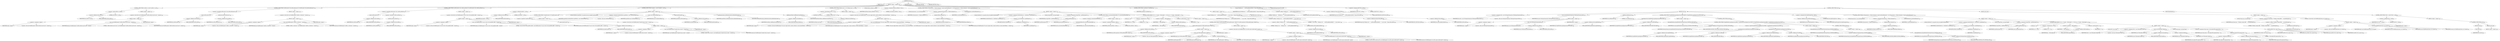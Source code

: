 digraph "execute" {  
"175" [label = <(METHOD,execute)<SUB>136</SUB>> ]
"14" [label = <(PARAM,this)<SUB>136</SUB>> ]
"176" [label = <(BLOCK,&lt;empty&gt;,&lt;empty&gt;)<SUB>136</SUB>> ]
"177" [label = <(CONTROL_STRUCTURE,if (tarFile == null),if (tarFile == null))<SUB>137</SUB>> ]
"178" [label = <(&lt;operator&gt;.equals,tarFile == null)<SUB>137</SUB>> ]
"179" [label = <(&lt;operator&gt;.fieldAccess,this.tarFile)<SUB>137</SUB>> ]
"180" [label = <(IDENTIFIER,this,tarFile == null)<SUB>137</SUB>> ]
"181" [label = <(FIELD_IDENTIFIER,tarFile,tarFile)<SUB>137</SUB>> ]
"182" [label = <(LITERAL,null,tarFile == null)<SUB>137</SUB>> ]
"183" [label = <(BLOCK,&lt;empty&gt;,&lt;empty&gt;)<SUB>137</SUB>> ]
"184" [label = <(&lt;operator&gt;.throw,throw new BuildException(&quot;tarfile attribute must be set!&quot;, location);)<SUB>138</SUB>> ]
"185" [label = <(BLOCK,&lt;empty&gt;,&lt;empty&gt;)<SUB>138</SUB>> ]
"186" [label = <(&lt;operator&gt;.assignment,&lt;empty&gt;)> ]
"187" [label = <(IDENTIFIER,$obj4,&lt;empty&gt;)> ]
"188" [label = <(&lt;operator&gt;.alloc,new BuildException(&quot;tarfile attribute must be set!&quot;, location))<SUB>138</SUB>> ]
"189" [label = <(&lt;init&gt;,new BuildException(&quot;tarfile attribute must be set!&quot;, location))<SUB>138</SUB>> ]
"190" [label = <(IDENTIFIER,$obj4,new BuildException(&quot;tarfile attribute must be set!&quot;, location))> ]
"191" [label = <(LITERAL,&quot;tarfile attribute must be set!&quot;,new BuildException(&quot;tarfile attribute must be set!&quot;, location))<SUB>138</SUB>> ]
"192" [label = <(IDENTIFIER,location,new BuildException(&quot;tarfile attribute must be set!&quot;, location))<SUB>139</SUB>> ]
"193" [label = <(IDENTIFIER,$obj4,&lt;empty&gt;)> ]
"194" [label = <(CONTROL_STRUCTURE,if (tarFile.exists() &amp;&amp; tarFile.isDirectory()),if (tarFile.exists() &amp;&amp; tarFile.isDirectory()))<SUB>142</SUB>> ]
"195" [label = <(&lt;operator&gt;.logicalAnd,tarFile.exists() &amp;&amp; tarFile.isDirectory())<SUB>142</SUB>> ]
"196" [label = <(exists,tarFile.exists())<SUB>142</SUB>> ]
"197" [label = <(&lt;operator&gt;.fieldAccess,this.tarFile)<SUB>142</SUB>> ]
"198" [label = <(IDENTIFIER,this,tarFile.exists())<SUB>142</SUB>> ]
"199" [label = <(FIELD_IDENTIFIER,tarFile,tarFile)<SUB>142</SUB>> ]
"200" [label = <(isDirectory,tarFile.isDirectory())<SUB>142</SUB>> ]
"201" [label = <(&lt;operator&gt;.fieldAccess,this.tarFile)<SUB>142</SUB>> ]
"202" [label = <(IDENTIFIER,this,tarFile.isDirectory())<SUB>142</SUB>> ]
"203" [label = <(FIELD_IDENTIFIER,tarFile,tarFile)<SUB>142</SUB>> ]
"204" [label = <(BLOCK,&lt;empty&gt;,&lt;empty&gt;)<SUB>142</SUB>> ]
"205" [label = <(&lt;operator&gt;.throw,throw new BuildException(&quot;tarfile is a directory!&quot;, location);)<SUB>143</SUB>> ]
"206" [label = <(BLOCK,&lt;empty&gt;,&lt;empty&gt;)<SUB>143</SUB>> ]
"207" [label = <(&lt;operator&gt;.assignment,&lt;empty&gt;)> ]
"208" [label = <(IDENTIFIER,$obj5,&lt;empty&gt;)> ]
"209" [label = <(&lt;operator&gt;.alloc,new BuildException(&quot;tarfile is a directory!&quot;, location))<SUB>143</SUB>> ]
"210" [label = <(&lt;init&gt;,new BuildException(&quot;tarfile is a directory!&quot;, location))<SUB>143</SUB>> ]
"211" [label = <(IDENTIFIER,$obj5,new BuildException(&quot;tarfile is a directory!&quot;, location))> ]
"212" [label = <(LITERAL,&quot;tarfile is a directory!&quot;,new BuildException(&quot;tarfile is a directory!&quot;, location))<SUB>143</SUB>> ]
"213" [label = <(IDENTIFIER,location,new BuildException(&quot;tarfile is a directory!&quot;, location))<SUB>144</SUB>> ]
"214" [label = <(IDENTIFIER,$obj5,&lt;empty&gt;)> ]
"215" [label = <(CONTROL_STRUCTURE,if (tarFile.exists() &amp;&amp; !tarFile.canWrite()),if (tarFile.exists() &amp;&amp; !tarFile.canWrite()))<SUB>147</SUB>> ]
"216" [label = <(&lt;operator&gt;.logicalAnd,tarFile.exists() &amp;&amp; !tarFile.canWrite())<SUB>147</SUB>> ]
"217" [label = <(exists,tarFile.exists())<SUB>147</SUB>> ]
"218" [label = <(&lt;operator&gt;.fieldAccess,this.tarFile)<SUB>147</SUB>> ]
"219" [label = <(IDENTIFIER,this,tarFile.exists())<SUB>147</SUB>> ]
"220" [label = <(FIELD_IDENTIFIER,tarFile,tarFile)<SUB>147</SUB>> ]
"221" [label = <(&lt;operator&gt;.logicalNot,!tarFile.canWrite())<SUB>147</SUB>> ]
"222" [label = <(canWrite,tarFile.canWrite())<SUB>147</SUB>> ]
"223" [label = <(&lt;operator&gt;.fieldAccess,this.tarFile)<SUB>147</SUB>> ]
"224" [label = <(IDENTIFIER,this,tarFile.canWrite())<SUB>147</SUB>> ]
"225" [label = <(FIELD_IDENTIFIER,tarFile,tarFile)<SUB>147</SUB>> ]
"226" [label = <(BLOCK,&lt;empty&gt;,&lt;empty&gt;)<SUB>147</SUB>> ]
"227" [label = <(&lt;operator&gt;.throw,throw new BuildException(&quot;Can not write to the specified tarfile!&quot;, location);)<SUB>148</SUB>> ]
"228" [label = <(BLOCK,&lt;empty&gt;,&lt;empty&gt;)<SUB>148</SUB>> ]
"229" [label = <(&lt;operator&gt;.assignment,&lt;empty&gt;)> ]
"230" [label = <(IDENTIFIER,$obj6,&lt;empty&gt;)> ]
"231" [label = <(&lt;operator&gt;.alloc,new BuildException(&quot;Can not write to the specified tarfile!&quot;, location))<SUB>148</SUB>> ]
"232" [label = <(&lt;init&gt;,new BuildException(&quot;Can not write to the specified tarfile!&quot;, location))<SUB>148</SUB>> ]
"233" [label = <(IDENTIFIER,$obj6,new BuildException(&quot;Can not write to the specified tarfile!&quot;, location))> ]
"234" [label = <(LITERAL,&quot;Can not write to the specified tarfile!&quot;,new BuildException(&quot;Can not write to the specified tarfile!&quot;, location))<SUB>148</SUB>> ]
"235" [label = <(IDENTIFIER,location,new BuildException(&quot;Can not write to the specified tarfile!&quot;, location))<SUB>149</SUB>> ]
"236" [label = <(IDENTIFIER,$obj6,&lt;empty&gt;)> ]
"237" [label = <(CONTROL_STRUCTURE,if (baseDir != null),if (baseDir != null))<SUB>152</SUB>> ]
"238" [label = <(&lt;operator&gt;.notEquals,baseDir != null)<SUB>152</SUB>> ]
"239" [label = <(&lt;operator&gt;.fieldAccess,this.baseDir)<SUB>152</SUB>> ]
"240" [label = <(IDENTIFIER,this,baseDir != null)<SUB>152</SUB>> ]
"241" [label = <(FIELD_IDENTIFIER,baseDir,baseDir)<SUB>152</SUB>> ]
"242" [label = <(LITERAL,null,baseDir != null)<SUB>152</SUB>> ]
"243" [label = <(BLOCK,&lt;empty&gt;,&lt;empty&gt;)<SUB>152</SUB>> ]
"244" [label = <(CONTROL_STRUCTURE,if (!baseDir.exists()),if (!baseDir.exists()))<SUB>153</SUB>> ]
"245" [label = <(&lt;operator&gt;.logicalNot,!baseDir.exists())<SUB>153</SUB>> ]
"246" [label = <(exists,baseDir.exists())<SUB>153</SUB>> ]
"247" [label = <(&lt;operator&gt;.fieldAccess,this.baseDir)<SUB>153</SUB>> ]
"248" [label = <(IDENTIFIER,this,baseDir.exists())<SUB>153</SUB>> ]
"249" [label = <(FIELD_IDENTIFIER,baseDir,baseDir)<SUB>153</SUB>> ]
"250" [label = <(BLOCK,&lt;empty&gt;,&lt;empty&gt;)<SUB>153</SUB>> ]
"251" [label = <(&lt;operator&gt;.throw,throw new BuildException(&quot;basedir does not exist!&quot;, location);)<SUB>154</SUB>> ]
"252" [label = <(BLOCK,&lt;empty&gt;,&lt;empty&gt;)<SUB>154</SUB>> ]
"253" [label = <(&lt;operator&gt;.assignment,&lt;empty&gt;)> ]
"254" [label = <(IDENTIFIER,$obj7,&lt;empty&gt;)> ]
"255" [label = <(&lt;operator&gt;.alloc,new BuildException(&quot;basedir does not exist!&quot;, location))<SUB>154</SUB>> ]
"256" [label = <(&lt;init&gt;,new BuildException(&quot;basedir does not exist!&quot;, location))<SUB>154</SUB>> ]
"257" [label = <(IDENTIFIER,$obj7,new BuildException(&quot;basedir does not exist!&quot;, location))> ]
"258" [label = <(LITERAL,&quot;basedir does not exist!&quot;,new BuildException(&quot;basedir does not exist!&quot;, location))<SUB>154</SUB>> ]
"259" [label = <(IDENTIFIER,location,new BuildException(&quot;basedir does not exist!&quot;, location))<SUB>154</SUB>> ]
"260" [label = <(IDENTIFIER,$obj7,&lt;empty&gt;)> ]
"12" [label = <(LOCAL,TarFileSet mainFileSet: org.apache.tools.ant.taskdefs.Tar$TarFileSet)> ]
"261" [label = <(&lt;operator&gt;.assignment,Tar$TarFileSet mainFileSet = new TarFileSet(fileset))<SUB>158</SUB>> ]
"262" [label = <(IDENTIFIER,mainFileSet,Tar$TarFileSet mainFileSet = new TarFileSet(fileset))<SUB>158</SUB>> ]
"263" [label = <(&lt;operator&gt;.alloc,new TarFileSet(fileset))<SUB>158</SUB>> ]
"264" [label = <(&lt;init&gt;,new TarFileSet(fileset))<SUB>158</SUB>> ]
"11" [label = <(IDENTIFIER,mainFileSet,new TarFileSet(fileset))<SUB>158</SUB>> ]
"265" [label = <(IDENTIFIER,fileset,new TarFileSet(fileset))<SUB>158</SUB>> ]
"266" [label = <(setDir,setDir(baseDir))<SUB>159</SUB>> ]
"267" [label = <(IDENTIFIER,mainFileSet,setDir(baseDir))<SUB>159</SUB>> ]
"268" [label = <(&lt;operator&gt;.fieldAccess,this.baseDir)<SUB>159</SUB>> ]
"269" [label = <(IDENTIFIER,this,setDir(baseDir))<SUB>159</SUB>> ]
"270" [label = <(FIELD_IDENTIFIER,baseDir,baseDir)<SUB>159</SUB>> ]
"271" [label = <(setDefaultexcludes,setDefaultexcludes(useDefaultExcludes))<SUB>160</SUB>> ]
"272" [label = <(IDENTIFIER,mainFileSet,setDefaultexcludes(useDefaultExcludes))<SUB>160</SUB>> ]
"273" [label = <(IDENTIFIER,useDefaultExcludes,setDefaultexcludes(useDefaultExcludes))<SUB>160</SUB>> ]
"274" [label = <(addElement,filesets.addElement(mainFileSet))<SUB>161</SUB>> ]
"275" [label = <(&lt;operator&gt;.fieldAccess,this.filesets)<SUB>161</SUB>> ]
"276" [label = <(IDENTIFIER,this,filesets.addElement(mainFileSet))<SUB>161</SUB>> ]
"277" [label = <(FIELD_IDENTIFIER,filesets,filesets)<SUB>161</SUB>> ]
"278" [label = <(IDENTIFIER,mainFileSet,filesets.addElement(mainFileSet))<SUB>161</SUB>> ]
"279" [label = <(CONTROL_STRUCTURE,if (filesets.size() == 0),if (filesets.size() == 0))<SUB>164</SUB>> ]
"280" [label = <(&lt;operator&gt;.equals,filesets.size() == 0)<SUB>164</SUB>> ]
"281" [label = <(size,filesets.size())<SUB>164</SUB>> ]
"282" [label = <(&lt;operator&gt;.fieldAccess,this.filesets)<SUB>164</SUB>> ]
"283" [label = <(IDENTIFIER,this,filesets.size())<SUB>164</SUB>> ]
"284" [label = <(FIELD_IDENTIFIER,filesets,filesets)<SUB>164</SUB>> ]
"285" [label = <(LITERAL,0,filesets.size() == 0)<SUB>164</SUB>> ]
"286" [label = <(BLOCK,&lt;empty&gt;,&lt;empty&gt;)<SUB>164</SUB>> ]
"287" [label = <(&lt;operator&gt;.throw,throw new BuildException(&quot;You must supply either a basdir attribute or some nested filesets.&quot;, location);)<SUB>165</SUB>> ]
"288" [label = <(BLOCK,&lt;empty&gt;,&lt;empty&gt;)<SUB>165</SUB>> ]
"289" [label = <(&lt;operator&gt;.assignment,&lt;empty&gt;)> ]
"290" [label = <(IDENTIFIER,$obj9,&lt;empty&gt;)> ]
"291" [label = <(&lt;operator&gt;.alloc,new BuildException(&quot;You must supply either a basdir attribute or some nested filesets.&quot;, location))<SUB>165</SUB>> ]
"292" [label = <(&lt;init&gt;,new BuildException(&quot;You must supply either a basdir attribute or some nested filesets.&quot;, location))<SUB>165</SUB>> ]
"293" [label = <(IDENTIFIER,$obj9,new BuildException(&quot;You must supply either a basdir attribute or some nested filesets.&quot;, location))> ]
"294" [label = <(LITERAL,&quot;You must supply either a basdir attribute or some nested filesets.&quot;,new BuildException(&quot;You must supply either a basdir attribute or some nested filesets.&quot;, location))<SUB>165</SUB>> ]
"295" [label = <(IDENTIFIER,location,new BuildException(&quot;You must supply either a basdir attribute or some nested filesets.&quot;, location))<SUB>166</SUB>> ]
"296" [label = <(IDENTIFIER,$obj9,&lt;empty&gt;)> ]
"297" [label = <(LOCAL,boolean upToDate: boolean)> ]
"298" [label = <(&lt;operator&gt;.assignment,boolean upToDate = true)<SUB>171</SUB>> ]
"299" [label = <(IDENTIFIER,upToDate,boolean upToDate = true)<SUB>171</SUB>> ]
"300" [label = <(LITERAL,true,boolean upToDate = true)<SUB>171</SUB>> ]
"301" [label = <(CONTROL_STRUCTURE,for (Enumeration e = filesets.elements(); Some(e.hasMoreElements()); ),for (Enumeration e = filesets.elements(); Some(e.hasMoreElements()); ))<SUB>172</SUB>> ]
"302" [label = <(LOCAL,Enumeration e: java.util.Enumeration)> ]
"303" [label = <(&lt;operator&gt;.assignment,Enumeration e = filesets.elements())<SUB>172</SUB>> ]
"304" [label = <(IDENTIFIER,e,Enumeration e = filesets.elements())<SUB>172</SUB>> ]
"305" [label = <(elements,filesets.elements())<SUB>172</SUB>> ]
"306" [label = <(&lt;operator&gt;.fieldAccess,this.filesets)<SUB>172</SUB>> ]
"307" [label = <(IDENTIFIER,this,filesets.elements())<SUB>172</SUB>> ]
"308" [label = <(FIELD_IDENTIFIER,filesets,filesets)<SUB>172</SUB>> ]
"309" [label = <(hasMoreElements,e.hasMoreElements())<SUB>172</SUB>> ]
"310" [label = <(IDENTIFIER,e,e.hasMoreElements())<SUB>172</SUB>> ]
"311" [label = <(BLOCK,&lt;empty&gt;,&lt;empty&gt;)<SUB>172</SUB>> ]
"312" [label = <(LOCAL,TarFileSet fs: org.apache.tools.ant.taskdefs.Tar$TarFileSet)> ]
"313" [label = <(&lt;operator&gt;.assignment,Tar$TarFileSet fs = (TarFileSet) e.nextElement())<SUB>173</SUB>> ]
"314" [label = <(IDENTIFIER,fs,Tar$TarFileSet fs = (TarFileSet) e.nextElement())<SUB>173</SUB>> ]
"315" [label = <(&lt;operator&gt;.cast,(TarFileSet) e.nextElement())<SUB>173</SUB>> ]
"316" [label = <(TYPE_REF,TarFileSet,TarFileSet)<SUB>173</SUB>> ]
"317" [label = <(nextElement,e.nextElement())<SUB>173</SUB>> ]
"318" [label = <(IDENTIFIER,e,e.nextElement())<SUB>173</SUB>> ]
"319" [label = <(LOCAL,String[] files: java.lang.String[])> ]
"320" [label = <(&lt;operator&gt;.assignment,String[] files = getFiles(project))<SUB>174</SUB>> ]
"321" [label = <(IDENTIFIER,files,String[] files = getFiles(project))<SUB>174</SUB>> ]
"322" [label = <(getFiles,getFiles(project))<SUB>174</SUB>> ]
"323" [label = <(IDENTIFIER,fs,getFiles(project))<SUB>174</SUB>> ]
"324" [label = <(IDENTIFIER,project,getFiles(project))<SUB>174</SUB>> ]
"325" [label = <(CONTROL_STRUCTURE,if (!archiveIsUpToDate(files)),if (!archiveIsUpToDate(files)))<SUB>176</SUB>> ]
"326" [label = <(&lt;operator&gt;.logicalNot,!archiveIsUpToDate(files))<SUB>176</SUB>> ]
"327" [label = <(archiveIsUpToDate,this.archiveIsUpToDate(files))<SUB>176</SUB>> ]
"13" [label = <(IDENTIFIER,this,this.archiveIsUpToDate(files))<SUB>176</SUB>> ]
"328" [label = <(IDENTIFIER,files,this.archiveIsUpToDate(files))<SUB>176</SUB>> ]
"329" [label = <(BLOCK,&lt;empty&gt;,&lt;empty&gt;)<SUB>176</SUB>> ]
"330" [label = <(&lt;operator&gt;.assignment,upToDate = false)<SUB>177</SUB>> ]
"331" [label = <(IDENTIFIER,upToDate,upToDate = false)<SUB>177</SUB>> ]
"332" [label = <(LITERAL,false,upToDate = false)<SUB>177</SUB>> ]
"333" [label = <(CONTROL_STRUCTURE,for (int i = 0; Some(i &lt; files.length); ++i),for (int i = 0; Some(i &lt; files.length); ++i))<SUB>180</SUB>> ]
"334" [label = <(LOCAL,int i: int)> ]
"335" [label = <(&lt;operator&gt;.assignment,int i = 0)<SUB>180</SUB>> ]
"336" [label = <(IDENTIFIER,i,int i = 0)<SUB>180</SUB>> ]
"337" [label = <(LITERAL,0,int i = 0)<SUB>180</SUB>> ]
"338" [label = <(&lt;operator&gt;.lessThan,i &lt; files.length)<SUB>180</SUB>> ]
"339" [label = <(IDENTIFIER,i,i &lt; files.length)<SUB>180</SUB>> ]
"340" [label = <(&lt;operator&gt;.fieldAccess,files.length)<SUB>180</SUB>> ]
"341" [label = <(IDENTIFIER,files,i &lt; files.length)<SUB>180</SUB>> ]
"342" [label = <(FIELD_IDENTIFIER,length,length)<SUB>180</SUB>> ]
"343" [label = <(&lt;operator&gt;.preIncrement,++i)<SUB>180</SUB>> ]
"344" [label = <(IDENTIFIER,i,++i)<SUB>180</SUB>> ]
"345" [label = <(BLOCK,&lt;empty&gt;,&lt;empty&gt;)<SUB>180</SUB>> ]
"346" [label = <(CONTROL_STRUCTURE,if (tarFile.equals(new File(fs.getDir(project), files[i]))),if (tarFile.equals(new File(fs.getDir(project), files[i]))))<SUB>181</SUB>> ]
"347" [label = <(equals,tarFile.equals(new File(fs.getDir(project), files[i])))<SUB>181</SUB>> ]
"348" [label = <(&lt;operator&gt;.fieldAccess,this.tarFile)<SUB>181</SUB>> ]
"349" [label = <(IDENTIFIER,this,tarFile.equals(new File(fs.getDir(project), files[i])))<SUB>181</SUB>> ]
"350" [label = <(FIELD_IDENTIFIER,tarFile,tarFile)<SUB>181</SUB>> ]
"351" [label = <(BLOCK,&lt;empty&gt;,&lt;empty&gt;)<SUB>181</SUB>> ]
"352" [label = <(&lt;operator&gt;.assignment,&lt;empty&gt;)> ]
"353" [label = <(IDENTIFIER,$obj10,&lt;empty&gt;)> ]
"354" [label = <(&lt;operator&gt;.alloc,new File(fs.getDir(project), files[i]))<SUB>181</SUB>> ]
"355" [label = <(&lt;init&gt;,new File(fs.getDir(project), files[i]))<SUB>181</SUB>> ]
"356" [label = <(IDENTIFIER,$obj10,new File(fs.getDir(project), files[i]))> ]
"357" [label = <(getDir,getDir(project))<SUB>181</SUB>> ]
"358" [label = <(IDENTIFIER,fs,getDir(project))<SUB>181</SUB>> ]
"359" [label = <(IDENTIFIER,project,getDir(project))<SUB>181</SUB>> ]
"360" [label = <(&lt;operator&gt;.indexAccess,files[i])<SUB>181</SUB>> ]
"361" [label = <(IDENTIFIER,files,new File(fs.getDir(project), files[i]))<SUB>181</SUB>> ]
"362" [label = <(IDENTIFIER,i,new File(fs.getDir(project), files[i]))<SUB>181</SUB>> ]
"363" [label = <(IDENTIFIER,$obj10,&lt;empty&gt;)> ]
"364" [label = <(BLOCK,&lt;empty&gt;,&lt;empty&gt;)<SUB>181</SUB>> ]
"365" [label = <(&lt;operator&gt;.throw,throw new BuildException(&quot;A tar file cannot include itself&quot;, location);)<SUB>182</SUB>> ]
"366" [label = <(BLOCK,&lt;empty&gt;,&lt;empty&gt;)<SUB>182</SUB>> ]
"367" [label = <(&lt;operator&gt;.assignment,&lt;empty&gt;)> ]
"368" [label = <(IDENTIFIER,$obj11,&lt;empty&gt;)> ]
"369" [label = <(&lt;operator&gt;.alloc,new BuildException(&quot;A tar file cannot include itself&quot;, location))<SUB>182</SUB>> ]
"370" [label = <(&lt;init&gt;,new BuildException(&quot;A tar file cannot include itself&quot;, location))<SUB>182</SUB>> ]
"371" [label = <(IDENTIFIER,$obj11,new BuildException(&quot;A tar file cannot include itself&quot;, location))> ]
"372" [label = <(LITERAL,&quot;A tar file cannot include itself&quot;,new BuildException(&quot;A tar file cannot include itself&quot;, location))<SUB>182</SUB>> ]
"373" [label = <(IDENTIFIER,location,new BuildException(&quot;A tar file cannot include itself&quot;, location))<SUB>182</SUB>> ]
"374" [label = <(IDENTIFIER,$obj11,&lt;empty&gt;)> ]
"375" [label = <(CONTROL_STRUCTURE,if (upToDate),if (upToDate))<SUB>187</SUB>> ]
"376" [label = <(IDENTIFIER,upToDate,if (upToDate))<SUB>187</SUB>> ]
"377" [label = <(BLOCK,&lt;empty&gt;,&lt;empty&gt;)<SUB>187</SUB>> ]
"378" [label = <(log,log(&quot;Nothing to do: &quot; + tarFile.getAbsolutePath() + &quot; is up to date.&quot;, Project.MSG_INFO))<SUB>188</SUB>> ]
"15" [label = <(IDENTIFIER,this,log(&quot;Nothing to do: &quot; + tarFile.getAbsolutePath() + &quot; is up to date.&quot;, Project.MSG_INFO))<SUB>188</SUB>> ]
"379" [label = <(&lt;operator&gt;.addition,&quot;Nothing to do: &quot; + tarFile.getAbsolutePath() + &quot; is up to date.&quot;)<SUB>188</SUB>> ]
"380" [label = <(&lt;operator&gt;.addition,&quot;Nothing to do: &quot; + tarFile.getAbsolutePath())<SUB>188</SUB>> ]
"381" [label = <(LITERAL,&quot;Nothing to do: &quot;,&quot;Nothing to do: &quot; + tarFile.getAbsolutePath())<SUB>188</SUB>> ]
"382" [label = <(getAbsolutePath,tarFile.getAbsolutePath())<SUB>188</SUB>> ]
"383" [label = <(&lt;operator&gt;.fieldAccess,this.tarFile)<SUB>188</SUB>> ]
"384" [label = <(IDENTIFIER,this,tarFile.getAbsolutePath())<SUB>188</SUB>> ]
"385" [label = <(FIELD_IDENTIFIER,tarFile,tarFile)<SUB>188</SUB>> ]
"386" [label = <(LITERAL,&quot; is up to date.&quot;,&quot;Nothing to do: &quot; + tarFile.getAbsolutePath() + &quot; is up to date.&quot;)<SUB>188</SUB>> ]
"387" [label = <(&lt;operator&gt;.fieldAccess,Project.MSG_INFO)<SUB>189</SUB>> ]
"388" [label = <(IDENTIFIER,Project,log(&quot;Nothing to do: &quot; + tarFile.getAbsolutePath() + &quot; is up to date.&quot;, Project.MSG_INFO))<SUB>189</SUB>> ]
"389" [label = <(FIELD_IDENTIFIER,MSG_INFO,MSG_INFO)<SUB>189</SUB>> ]
"390" [label = <(RETURN,return;,return;)<SUB>190</SUB>> ]
"391" [label = <(log,log(&quot;Building tar: &quot; + tarFile.getAbsolutePath(), Project.MSG_INFO))<SUB>193</SUB>> ]
"16" [label = <(IDENTIFIER,this,log(&quot;Building tar: &quot; + tarFile.getAbsolutePath(), Project.MSG_INFO))<SUB>193</SUB>> ]
"392" [label = <(&lt;operator&gt;.addition,&quot;Building tar: &quot; + tarFile.getAbsolutePath())<SUB>193</SUB>> ]
"393" [label = <(LITERAL,&quot;Building tar: &quot;,&quot;Building tar: &quot; + tarFile.getAbsolutePath())<SUB>193</SUB>> ]
"394" [label = <(getAbsolutePath,tarFile.getAbsolutePath())<SUB>193</SUB>> ]
"395" [label = <(&lt;operator&gt;.fieldAccess,this.tarFile)<SUB>193</SUB>> ]
"396" [label = <(IDENTIFIER,this,tarFile.getAbsolutePath())<SUB>193</SUB>> ]
"397" [label = <(FIELD_IDENTIFIER,tarFile,tarFile)<SUB>193</SUB>> ]
"398" [label = <(&lt;operator&gt;.fieldAccess,Project.MSG_INFO)<SUB>193</SUB>> ]
"399" [label = <(IDENTIFIER,Project,log(&quot;Building tar: &quot; + tarFile.getAbsolutePath(), Project.MSG_INFO))<SUB>193</SUB>> ]
"400" [label = <(FIELD_IDENTIFIER,MSG_INFO,MSG_INFO)<SUB>193</SUB>> ]
"18" [label = <(LOCAL,TarOutputStream tOut: ANY)> ]
"401" [label = <(&lt;operator&gt;.assignment,ANY tOut = null)<SUB>195</SUB>> ]
"402" [label = <(IDENTIFIER,tOut,ANY tOut = null)<SUB>195</SUB>> ]
"403" [label = <(LITERAL,null,ANY tOut = null)<SUB>195</SUB>> ]
"404" [label = <(CONTROL_STRUCTURE,try,try)<SUB>196</SUB>> ]
"405" [label = <(BLOCK,try,try)<SUB>196</SUB>> ]
"406" [label = <(&lt;operator&gt;.assignment,tOut = new TarOutputStream(new FileOutputStream(tarFile)))<SUB>197</SUB>> ]
"407" [label = <(IDENTIFIER,tOut,tOut = new TarOutputStream(new FileOutputStream(tarFile)))<SUB>197</SUB>> ]
"408" [label = <(&lt;operator&gt;.alloc,new TarOutputStream(new FileOutputStream(tarFile)))<SUB>197</SUB>> ]
"409" [label = <(&lt;init&gt;,new TarOutputStream(new FileOutputStream(tarFile)))<SUB>197</SUB>> ]
"17" [label = <(IDENTIFIER,tOut,new TarOutputStream(new FileOutputStream(tarFile)))<SUB>197</SUB>> ]
"410" [label = <(BLOCK,&lt;empty&gt;,&lt;empty&gt;)<SUB>197</SUB>> ]
"411" [label = <(&lt;operator&gt;.assignment,&lt;empty&gt;)> ]
"412" [label = <(IDENTIFIER,$obj12,&lt;empty&gt;)> ]
"413" [label = <(&lt;operator&gt;.alloc,new FileOutputStream(tarFile))<SUB>197</SUB>> ]
"414" [label = <(&lt;init&gt;,new FileOutputStream(tarFile))<SUB>197</SUB>> ]
"415" [label = <(IDENTIFIER,$obj12,new FileOutputStream(tarFile))> ]
"416" [label = <(&lt;operator&gt;.fieldAccess,this.tarFile)<SUB>197</SUB>> ]
"417" [label = <(IDENTIFIER,this,new FileOutputStream(tarFile))<SUB>197</SUB>> ]
"418" [label = <(FIELD_IDENTIFIER,tarFile,tarFile)<SUB>197</SUB>> ]
"419" [label = <(IDENTIFIER,$obj12,&lt;empty&gt;)> ]
"420" [label = <(setDebug,setDebug(true))<SUB>198</SUB>> ]
"421" [label = <(IDENTIFIER,tOut,setDebug(true))<SUB>198</SUB>> ]
"422" [label = <(LITERAL,true,setDebug(true))<SUB>198</SUB>> ]
"423" [label = <(CONTROL_STRUCTURE,if (longFileMode.equalsIgnoreCase(TRUNCATE)),if (longFileMode.equalsIgnoreCase(TRUNCATE)))<SUB>199</SUB>> ]
"424" [label = <(equalsIgnoreCase,longFileMode.equalsIgnoreCase(TRUNCATE))<SUB>199</SUB>> ]
"425" [label = <(&lt;operator&gt;.fieldAccess,this.longFileMode)<SUB>199</SUB>> ]
"426" [label = <(IDENTIFIER,this,longFileMode.equalsIgnoreCase(TRUNCATE))<SUB>199</SUB>> ]
"427" [label = <(FIELD_IDENTIFIER,longFileMode,longFileMode)<SUB>199</SUB>> ]
"428" [label = <(&lt;operator&gt;.fieldAccess,Tar.TRUNCATE)<SUB>199</SUB>> ]
"429" [label = <(IDENTIFIER,Tar,longFileMode.equalsIgnoreCase(TRUNCATE))<SUB>199</SUB>> ]
"430" [label = <(FIELD_IDENTIFIER,TRUNCATE,TRUNCATE)<SUB>199</SUB>> ]
"431" [label = <(BLOCK,&lt;empty&gt;,&lt;empty&gt;)<SUB>199</SUB>> ]
"432" [label = <(setLongFileMode,setLongFileMode(TarOutputStream.LONGFILE_TRUNCATE))<SUB>200</SUB>> ]
"433" [label = <(IDENTIFIER,tOut,setLongFileMode(TarOutputStream.LONGFILE_TRUNCATE))<SUB>200</SUB>> ]
"434" [label = <(&lt;operator&gt;.fieldAccess,TarOutputStream.LONGFILE_TRUNCATE)<SUB>200</SUB>> ]
"435" [label = <(IDENTIFIER,TarOutputStream,setLongFileMode(TarOutputStream.LONGFILE_TRUNCATE))<SUB>200</SUB>> ]
"436" [label = <(FIELD_IDENTIFIER,LONGFILE_TRUNCATE,LONGFILE_TRUNCATE)<SUB>200</SUB>> ]
"437" [label = <(CONTROL_STRUCTURE,else,else)<SUB>202</SUB>> ]
"438" [label = <(CONTROL_STRUCTURE,if (longFileMode.equalsIgnoreCase(FAIL) || longFileMode.equalsIgnoreCase(OMIT)),if (longFileMode.equalsIgnoreCase(FAIL) || longFileMode.equalsIgnoreCase(OMIT)))<SUB>202</SUB>> ]
"439" [label = <(&lt;operator&gt;.logicalOr,longFileMode.equalsIgnoreCase(FAIL) || longFileMode.equalsIgnoreCase(OMIT))<SUB>202</SUB>> ]
"440" [label = <(equalsIgnoreCase,longFileMode.equalsIgnoreCase(FAIL))<SUB>202</SUB>> ]
"441" [label = <(&lt;operator&gt;.fieldAccess,this.longFileMode)<SUB>202</SUB>> ]
"442" [label = <(IDENTIFIER,this,longFileMode.equalsIgnoreCase(FAIL))<SUB>202</SUB>> ]
"443" [label = <(FIELD_IDENTIFIER,longFileMode,longFileMode)<SUB>202</SUB>> ]
"444" [label = <(&lt;operator&gt;.fieldAccess,Tar.FAIL)<SUB>202</SUB>> ]
"445" [label = <(IDENTIFIER,Tar,longFileMode.equalsIgnoreCase(FAIL))<SUB>202</SUB>> ]
"446" [label = <(FIELD_IDENTIFIER,FAIL,FAIL)<SUB>202</SUB>> ]
"447" [label = <(equalsIgnoreCase,longFileMode.equalsIgnoreCase(OMIT))<SUB>203</SUB>> ]
"448" [label = <(&lt;operator&gt;.fieldAccess,this.longFileMode)<SUB>203</SUB>> ]
"449" [label = <(IDENTIFIER,this,longFileMode.equalsIgnoreCase(OMIT))<SUB>203</SUB>> ]
"450" [label = <(FIELD_IDENTIFIER,longFileMode,longFileMode)<SUB>203</SUB>> ]
"451" [label = <(&lt;operator&gt;.fieldAccess,Tar.OMIT)<SUB>203</SUB>> ]
"452" [label = <(IDENTIFIER,Tar,longFileMode.equalsIgnoreCase(OMIT))<SUB>203</SUB>> ]
"453" [label = <(FIELD_IDENTIFIER,OMIT,OMIT)<SUB>203</SUB>> ]
"454" [label = <(BLOCK,&lt;empty&gt;,&lt;empty&gt;)<SUB>203</SUB>> ]
"455" [label = <(setLongFileMode,setLongFileMode(TarOutputStream.LONGFILE_ERROR))<SUB>204</SUB>> ]
"456" [label = <(IDENTIFIER,tOut,setLongFileMode(TarOutputStream.LONGFILE_ERROR))<SUB>204</SUB>> ]
"457" [label = <(&lt;operator&gt;.fieldAccess,TarOutputStream.LONGFILE_ERROR)<SUB>204</SUB>> ]
"458" [label = <(IDENTIFIER,TarOutputStream,setLongFileMode(TarOutputStream.LONGFILE_ERROR))<SUB>204</SUB>> ]
"459" [label = <(FIELD_IDENTIFIER,LONGFILE_ERROR,LONGFILE_ERROR)<SUB>204</SUB>> ]
"460" [label = <(CONTROL_STRUCTURE,else,else)<SUB>206</SUB>> ]
"461" [label = <(BLOCK,&lt;empty&gt;,&lt;empty&gt;)<SUB>206</SUB>> ]
"462" [label = <(setLongFileMode,setLongFileMode(TarOutputStream.LONGFILE_GNU))<SUB>208</SUB>> ]
"463" [label = <(IDENTIFIER,tOut,setLongFileMode(TarOutputStream.LONGFILE_GNU))<SUB>208</SUB>> ]
"464" [label = <(&lt;operator&gt;.fieldAccess,TarOutputStream.LONGFILE_GNU)<SUB>208</SUB>> ]
"465" [label = <(IDENTIFIER,TarOutputStream,setLongFileMode(TarOutputStream.LONGFILE_GNU))<SUB>208</SUB>> ]
"466" [label = <(FIELD_IDENTIFIER,LONGFILE_GNU,LONGFILE_GNU)<SUB>208</SUB>> ]
"467" [label = <(&lt;operator&gt;.assignment,this.longWarningGiven = false)<SUB>211</SUB>> ]
"468" [label = <(&lt;operator&gt;.fieldAccess,this.longWarningGiven)<SUB>211</SUB>> ]
"469" [label = <(IDENTIFIER,this,this.longWarningGiven = false)<SUB>211</SUB>> ]
"470" [label = <(FIELD_IDENTIFIER,longWarningGiven,longWarningGiven)<SUB>211</SUB>> ]
"471" [label = <(LITERAL,false,this.longWarningGiven = false)<SUB>211</SUB>> ]
"472" [label = <(CONTROL_STRUCTURE,for (Enumeration e = filesets.elements(); Some(e.hasMoreElements()); ),for (Enumeration e = filesets.elements(); Some(e.hasMoreElements()); ))<SUB>212</SUB>> ]
"473" [label = <(LOCAL,Enumeration e: java.util.Enumeration)> ]
"474" [label = <(&lt;operator&gt;.assignment,Enumeration e = filesets.elements())<SUB>212</SUB>> ]
"475" [label = <(IDENTIFIER,e,Enumeration e = filesets.elements())<SUB>212</SUB>> ]
"476" [label = <(elements,filesets.elements())<SUB>212</SUB>> ]
"477" [label = <(&lt;operator&gt;.fieldAccess,this.filesets)<SUB>212</SUB>> ]
"478" [label = <(IDENTIFIER,this,filesets.elements())<SUB>212</SUB>> ]
"479" [label = <(FIELD_IDENTIFIER,filesets,filesets)<SUB>212</SUB>> ]
"480" [label = <(hasMoreElements,e.hasMoreElements())<SUB>212</SUB>> ]
"481" [label = <(IDENTIFIER,e,e.hasMoreElements())<SUB>212</SUB>> ]
"482" [label = <(BLOCK,&lt;empty&gt;,&lt;empty&gt;)<SUB>212</SUB>> ]
"483" [label = <(LOCAL,TarFileSet fs: org.apache.tools.ant.taskdefs.Tar$TarFileSet)> ]
"484" [label = <(&lt;operator&gt;.assignment,Tar$TarFileSet fs = (TarFileSet) e.nextElement())<SUB>213</SUB>> ]
"485" [label = <(IDENTIFIER,fs,Tar$TarFileSet fs = (TarFileSet) e.nextElement())<SUB>213</SUB>> ]
"486" [label = <(&lt;operator&gt;.cast,(TarFileSet) e.nextElement())<SUB>213</SUB>> ]
"487" [label = <(TYPE_REF,TarFileSet,TarFileSet)<SUB>213</SUB>> ]
"488" [label = <(nextElement,e.nextElement())<SUB>213</SUB>> ]
"489" [label = <(IDENTIFIER,e,e.nextElement())<SUB>213</SUB>> ]
"490" [label = <(LOCAL,String[] files: java.lang.String[])> ]
"491" [label = <(&lt;operator&gt;.assignment,String[] files = getFiles(project))<SUB>214</SUB>> ]
"492" [label = <(IDENTIFIER,files,String[] files = getFiles(project))<SUB>214</SUB>> ]
"493" [label = <(getFiles,getFiles(project))<SUB>214</SUB>> ]
"494" [label = <(IDENTIFIER,fs,getFiles(project))<SUB>214</SUB>> ]
"495" [label = <(IDENTIFIER,project,getFiles(project))<SUB>214</SUB>> ]
"496" [label = <(CONTROL_STRUCTURE,for (int i = 0; Some(i &lt; files.length); i++),for (int i = 0; Some(i &lt; files.length); i++))<SUB>215</SUB>> ]
"497" [label = <(LOCAL,int i: int)> ]
"498" [label = <(&lt;operator&gt;.assignment,int i = 0)<SUB>215</SUB>> ]
"499" [label = <(IDENTIFIER,i,int i = 0)<SUB>215</SUB>> ]
"500" [label = <(LITERAL,0,int i = 0)<SUB>215</SUB>> ]
"501" [label = <(&lt;operator&gt;.lessThan,i &lt; files.length)<SUB>215</SUB>> ]
"502" [label = <(IDENTIFIER,i,i &lt; files.length)<SUB>215</SUB>> ]
"503" [label = <(&lt;operator&gt;.fieldAccess,files.length)<SUB>215</SUB>> ]
"504" [label = <(IDENTIFIER,files,i &lt; files.length)<SUB>215</SUB>> ]
"505" [label = <(FIELD_IDENTIFIER,length,length)<SUB>215</SUB>> ]
"506" [label = <(&lt;operator&gt;.postIncrement,i++)<SUB>215</SUB>> ]
"507" [label = <(IDENTIFIER,i,i++)<SUB>215</SUB>> ]
"508" [label = <(BLOCK,&lt;empty&gt;,&lt;empty&gt;)<SUB>215</SUB>> ]
"20" [label = <(LOCAL,File f: java.io.File)> ]
"509" [label = <(&lt;operator&gt;.assignment,File f = new File(baseDir, files[i]))<SUB>216</SUB>> ]
"510" [label = <(IDENTIFIER,f,File f = new File(baseDir, files[i]))<SUB>216</SUB>> ]
"511" [label = <(&lt;operator&gt;.alloc,new File(baseDir, files[i]))<SUB>216</SUB>> ]
"512" [label = <(&lt;init&gt;,new File(baseDir, files[i]))<SUB>216</SUB>> ]
"19" [label = <(IDENTIFIER,f,new File(baseDir, files[i]))<SUB>216</SUB>> ]
"513" [label = <(&lt;operator&gt;.fieldAccess,this.baseDir)<SUB>216</SUB>> ]
"514" [label = <(IDENTIFIER,this,new File(baseDir, files[i]))<SUB>216</SUB>> ]
"515" [label = <(FIELD_IDENTIFIER,baseDir,baseDir)<SUB>216</SUB>> ]
"516" [label = <(&lt;operator&gt;.indexAccess,files[i])<SUB>216</SUB>> ]
"517" [label = <(IDENTIFIER,files,new File(baseDir, files[i]))<SUB>216</SUB>> ]
"518" [label = <(IDENTIFIER,i,new File(baseDir, files[i]))<SUB>216</SUB>> ]
"519" [label = <(LOCAL,String name: java.lang.String)> ]
"520" [label = <(&lt;operator&gt;.assignment,String name = this.replace(File.separatorChar, '/'))<SUB>217</SUB>> ]
"521" [label = <(IDENTIFIER,name,String name = this.replace(File.separatorChar, '/'))<SUB>217</SUB>> ]
"522" [label = <(replace,this.replace(File.separatorChar, '/'))<SUB>217</SUB>> ]
"523" [label = <(&lt;operator&gt;.indexAccess,files[i])<SUB>217</SUB>> ]
"524" [label = <(IDENTIFIER,files,this.replace(File.separatorChar, '/'))<SUB>217</SUB>> ]
"525" [label = <(IDENTIFIER,i,this.replace(File.separatorChar, '/'))<SUB>217</SUB>> ]
"526" [label = <(&lt;operator&gt;.fieldAccess,File.separatorChar)<SUB>217</SUB>> ]
"527" [label = <(IDENTIFIER,File,this.replace(File.separatorChar, '/'))<SUB>217</SUB>> ]
"528" [label = <(FIELD_IDENTIFIER,separatorChar,separatorChar)<SUB>217</SUB>> ]
"529" [label = <(LITERAL,'/',this.replace(File.separatorChar, '/'))<SUB>217</SUB>> ]
"530" [label = <(tarFile,tarFile(f, tOut, name, fs))<SUB>218</SUB>> ]
"21" [label = <(IDENTIFIER,this,tarFile(f, tOut, name, fs))<SUB>218</SUB>> ]
"531" [label = <(IDENTIFIER,f,tarFile(f, tOut, name, fs))<SUB>218</SUB>> ]
"532" [label = <(IDENTIFIER,tOut,tarFile(f, tOut, name, fs))<SUB>218</SUB>> ]
"533" [label = <(IDENTIFIER,name,tarFile(f, tOut, name, fs))<SUB>218</SUB>> ]
"534" [label = <(IDENTIFIER,fs,tarFile(f, tOut, name, fs))<SUB>218</SUB>> ]
"535" [label = <(BLOCK,catch,catch)> ]
"536" [label = <(BLOCK,&lt;empty&gt;,&lt;empty&gt;)<SUB>221</SUB>> ]
"537" [label = <(LOCAL,String msg: java.lang.String)> ]
"538" [label = <(&lt;operator&gt;.assignment,String msg = &quot;Problem creating TAR: &quot; + ioe.getMessage())<SUB>222</SUB>> ]
"539" [label = <(IDENTIFIER,msg,String msg = &quot;Problem creating TAR: &quot; + ioe.getMessage())<SUB>222</SUB>> ]
"540" [label = <(&lt;operator&gt;.addition,&quot;Problem creating TAR: &quot; + ioe.getMessage())<SUB>222</SUB>> ]
"541" [label = <(LITERAL,&quot;Problem creating TAR: &quot;,&quot;Problem creating TAR: &quot; + ioe.getMessage())<SUB>222</SUB>> ]
"542" [label = <(getMessage,ioe.getMessage())<SUB>222</SUB>> ]
"543" [label = <(IDENTIFIER,ioe,ioe.getMessage())<SUB>222</SUB>> ]
"544" [label = <(&lt;operator&gt;.throw,throw new BuildException(msg, ioe, location);)<SUB>223</SUB>> ]
"545" [label = <(BLOCK,&lt;empty&gt;,&lt;empty&gt;)<SUB>223</SUB>> ]
"546" [label = <(&lt;operator&gt;.assignment,&lt;empty&gt;)> ]
"547" [label = <(IDENTIFIER,$obj15,&lt;empty&gt;)> ]
"548" [label = <(&lt;operator&gt;.alloc,new BuildException(msg, ioe, location))<SUB>223</SUB>> ]
"549" [label = <(&lt;init&gt;,new BuildException(msg, ioe, location))<SUB>223</SUB>> ]
"550" [label = <(IDENTIFIER,$obj15,new BuildException(msg, ioe, location))> ]
"551" [label = <(IDENTIFIER,msg,new BuildException(msg, ioe, location))<SUB>223</SUB>> ]
"552" [label = <(IDENTIFIER,ioe,new BuildException(msg, ioe, location))<SUB>223</SUB>> ]
"553" [label = <(IDENTIFIER,location,new BuildException(msg, ioe, location))<SUB>223</SUB>> ]
"554" [label = <(IDENTIFIER,$obj15,&lt;empty&gt;)> ]
"555" [label = <(BLOCK,finally,finally)<SUB>224</SUB>> ]
"556" [label = <(CONTROL_STRUCTURE,if (tOut != null),if (tOut != null))<SUB>225</SUB>> ]
"557" [label = <(&lt;operator&gt;.notEquals,tOut != null)<SUB>225</SUB>> ]
"558" [label = <(IDENTIFIER,tOut,tOut != null)<SUB>225</SUB>> ]
"559" [label = <(LITERAL,null,tOut != null)<SUB>225</SUB>> ]
"560" [label = <(BLOCK,&lt;empty&gt;,&lt;empty&gt;)<SUB>225</SUB>> ]
"561" [label = <(CONTROL_STRUCTURE,try,try)<SUB>226</SUB>> ]
"562" [label = <(BLOCK,try,try)<SUB>226</SUB>> ]
"563" [label = <(close,close())<SUB>228</SUB>> ]
"564" [label = <(IDENTIFIER,tOut,close())<SUB>228</SUB>> ]
"565" [label = <(BLOCK,catch,catch)> ]
"566" [label = <(BLOCK,&lt;empty&gt;,&lt;empty&gt;)<SUB>230</SUB>> ]
"567" [label = <(MODIFIER,PUBLIC)> ]
"568" [label = <(MODIFIER,VIRTUAL)> ]
"569" [label = <(METHOD_RETURN,void)<SUB>136</SUB>> ]
  "175" -> "14" 
  "175" -> "176" 
  "175" -> "567" 
  "175" -> "568" 
  "175" -> "569" 
  "176" -> "177" 
  "176" -> "194" 
  "176" -> "215" 
  "176" -> "237" 
  "176" -> "279" 
  "176" -> "297" 
  "176" -> "298" 
  "176" -> "301" 
  "176" -> "375" 
  "176" -> "391" 
  "176" -> "18" 
  "176" -> "401" 
  "176" -> "404" 
  "177" -> "178" 
  "177" -> "183" 
  "178" -> "179" 
  "178" -> "182" 
  "179" -> "180" 
  "179" -> "181" 
  "183" -> "184" 
  "184" -> "185" 
  "185" -> "186" 
  "185" -> "189" 
  "185" -> "193" 
  "186" -> "187" 
  "186" -> "188" 
  "189" -> "190" 
  "189" -> "191" 
  "189" -> "192" 
  "194" -> "195" 
  "194" -> "204" 
  "195" -> "196" 
  "195" -> "200" 
  "196" -> "197" 
  "197" -> "198" 
  "197" -> "199" 
  "200" -> "201" 
  "201" -> "202" 
  "201" -> "203" 
  "204" -> "205" 
  "205" -> "206" 
  "206" -> "207" 
  "206" -> "210" 
  "206" -> "214" 
  "207" -> "208" 
  "207" -> "209" 
  "210" -> "211" 
  "210" -> "212" 
  "210" -> "213" 
  "215" -> "216" 
  "215" -> "226" 
  "216" -> "217" 
  "216" -> "221" 
  "217" -> "218" 
  "218" -> "219" 
  "218" -> "220" 
  "221" -> "222" 
  "222" -> "223" 
  "223" -> "224" 
  "223" -> "225" 
  "226" -> "227" 
  "227" -> "228" 
  "228" -> "229" 
  "228" -> "232" 
  "228" -> "236" 
  "229" -> "230" 
  "229" -> "231" 
  "232" -> "233" 
  "232" -> "234" 
  "232" -> "235" 
  "237" -> "238" 
  "237" -> "243" 
  "238" -> "239" 
  "238" -> "242" 
  "239" -> "240" 
  "239" -> "241" 
  "243" -> "244" 
  "243" -> "12" 
  "243" -> "261" 
  "243" -> "264" 
  "243" -> "266" 
  "243" -> "271" 
  "243" -> "274" 
  "244" -> "245" 
  "244" -> "250" 
  "245" -> "246" 
  "246" -> "247" 
  "247" -> "248" 
  "247" -> "249" 
  "250" -> "251" 
  "251" -> "252" 
  "252" -> "253" 
  "252" -> "256" 
  "252" -> "260" 
  "253" -> "254" 
  "253" -> "255" 
  "256" -> "257" 
  "256" -> "258" 
  "256" -> "259" 
  "261" -> "262" 
  "261" -> "263" 
  "264" -> "11" 
  "264" -> "265" 
  "266" -> "267" 
  "266" -> "268" 
  "268" -> "269" 
  "268" -> "270" 
  "271" -> "272" 
  "271" -> "273" 
  "274" -> "275" 
  "274" -> "278" 
  "275" -> "276" 
  "275" -> "277" 
  "279" -> "280" 
  "279" -> "286" 
  "280" -> "281" 
  "280" -> "285" 
  "281" -> "282" 
  "282" -> "283" 
  "282" -> "284" 
  "286" -> "287" 
  "287" -> "288" 
  "288" -> "289" 
  "288" -> "292" 
  "288" -> "296" 
  "289" -> "290" 
  "289" -> "291" 
  "292" -> "293" 
  "292" -> "294" 
  "292" -> "295" 
  "298" -> "299" 
  "298" -> "300" 
  "301" -> "302" 
  "301" -> "303" 
  "301" -> "309" 
  "301" -> "311" 
  "303" -> "304" 
  "303" -> "305" 
  "305" -> "306" 
  "306" -> "307" 
  "306" -> "308" 
  "309" -> "310" 
  "311" -> "312" 
  "311" -> "313" 
  "311" -> "319" 
  "311" -> "320" 
  "311" -> "325" 
  "311" -> "333" 
  "313" -> "314" 
  "313" -> "315" 
  "315" -> "316" 
  "315" -> "317" 
  "317" -> "318" 
  "320" -> "321" 
  "320" -> "322" 
  "322" -> "323" 
  "322" -> "324" 
  "325" -> "326" 
  "325" -> "329" 
  "326" -> "327" 
  "327" -> "13" 
  "327" -> "328" 
  "329" -> "330" 
  "330" -> "331" 
  "330" -> "332" 
  "333" -> "334" 
  "333" -> "335" 
  "333" -> "338" 
  "333" -> "343" 
  "333" -> "345" 
  "335" -> "336" 
  "335" -> "337" 
  "338" -> "339" 
  "338" -> "340" 
  "340" -> "341" 
  "340" -> "342" 
  "343" -> "344" 
  "345" -> "346" 
  "346" -> "347" 
  "346" -> "364" 
  "347" -> "348" 
  "347" -> "351" 
  "348" -> "349" 
  "348" -> "350" 
  "351" -> "352" 
  "351" -> "355" 
  "351" -> "363" 
  "352" -> "353" 
  "352" -> "354" 
  "355" -> "356" 
  "355" -> "357" 
  "355" -> "360" 
  "357" -> "358" 
  "357" -> "359" 
  "360" -> "361" 
  "360" -> "362" 
  "364" -> "365" 
  "365" -> "366" 
  "366" -> "367" 
  "366" -> "370" 
  "366" -> "374" 
  "367" -> "368" 
  "367" -> "369" 
  "370" -> "371" 
  "370" -> "372" 
  "370" -> "373" 
  "375" -> "376" 
  "375" -> "377" 
  "377" -> "378" 
  "377" -> "390" 
  "378" -> "15" 
  "378" -> "379" 
  "378" -> "387" 
  "379" -> "380" 
  "379" -> "386" 
  "380" -> "381" 
  "380" -> "382" 
  "382" -> "383" 
  "383" -> "384" 
  "383" -> "385" 
  "387" -> "388" 
  "387" -> "389" 
  "391" -> "16" 
  "391" -> "392" 
  "391" -> "398" 
  "392" -> "393" 
  "392" -> "394" 
  "394" -> "395" 
  "395" -> "396" 
  "395" -> "397" 
  "398" -> "399" 
  "398" -> "400" 
  "401" -> "402" 
  "401" -> "403" 
  "404" -> "405" 
  "404" -> "535" 
  "404" -> "555" 
  "405" -> "406" 
  "405" -> "409" 
  "405" -> "420" 
  "405" -> "423" 
  "405" -> "467" 
  "405" -> "472" 
  "406" -> "407" 
  "406" -> "408" 
  "409" -> "17" 
  "409" -> "410" 
  "410" -> "411" 
  "410" -> "414" 
  "410" -> "419" 
  "411" -> "412" 
  "411" -> "413" 
  "414" -> "415" 
  "414" -> "416" 
  "416" -> "417" 
  "416" -> "418" 
  "420" -> "421" 
  "420" -> "422" 
  "423" -> "424" 
  "423" -> "431" 
  "423" -> "437" 
  "424" -> "425" 
  "424" -> "428" 
  "425" -> "426" 
  "425" -> "427" 
  "428" -> "429" 
  "428" -> "430" 
  "431" -> "432" 
  "432" -> "433" 
  "432" -> "434" 
  "434" -> "435" 
  "434" -> "436" 
  "437" -> "438" 
  "438" -> "439" 
  "438" -> "454" 
  "438" -> "460" 
  "439" -> "440" 
  "439" -> "447" 
  "440" -> "441" 
  "440" -> "444" 
  "441" -> "442" 
  "441" -> "443" 
  "444" -> "445" 
  "444" -> "446" 
  "447" -> "448" 
  "447" -> "451" 
  "448" -> "449" 
  "448" -> "450" 
  "451" -> "452" 
  "451" -> "453" 
  "454" -> "455" 
  "455" -> "456" 
  "455" -> "457" 
  "457" -> "458" 
  "457" -> "459" 
  "460" -> "461" 
  "461" -> "462" 
  "462" -> "463" 
  "462" -> "464" 
  "464" -> "465" 
  "464" -> "466" 
  "467" -> "468" 
  "467" -> "471" 
  "468" -> "469" 
  "468" -> "470" 
  "472" -> "473" 
  "472" -> "474" 
  "472" -> "480" 
  "472" -> "482" 
  "474" -> "475" 
  "474" -> "476" 
  "476" -> "477" 
  "477" -> "478" 
  "477" -> "479" 
  "480" -> "481" 
  "482" -> "483" 
  "482" -> "484" 
  "482" -> "490" 
  "482" -> "491" 
  "482" -> "496" 
  "484" -> "485" 
  "484" -> "486" 
  "486" -> "487" 
  "486" -> "488" 
  "488" -> "489" 
  "491" -> "492" 
  "491" -> "493" 
  "493" -> "494" 
  "493" -> "495" 
  "496" -> "497" 
  "496" -> "498" 
  "496" -> "501" 
  "496" -> "506" 
  "496" -> "508" 
  "498" -> "499" 
  "498" -> "500" 
  "501" -> "502" 
  "501" -> "503" 
  "503" -> "504" 
  "503" -> "505" 
  "506" -> "507" 
  "508" -> "20" 
  "508" -> "509" 
  "508" -> "512" 
  "508" -> "519" 
  "508" -> "520" 
  "508" -> "530" 
  "509" -> "510" 
  "509" -> "511" 
  "512" -> "19" 
  "512" -> "513" 
  "512" -> "516" 
  "513" -> "514" 
  "513" -> "515" 
  "516" -> "517" 
  "516" -> "518" 
  "520" -> "521" 
  "520" -> "522" 
  "522" -> "523" 
  "522" -> "526" 
  "522" -> "529" 
  "523" -> "524" 
  "523" -> "525" 
  "526" -> "527" 
  "526" -> "528" 
  "530" -> "21" 
  "530" -> "531" 
  "530" -> "532" 
  "530" -> "533" 
  "530" -> "534" 
  "535" -> "536" 
  "536" -> "537" 
  "536" -> "538" 
  "536" -> "544" 
  "538" -> "539" 
  "538" -> "540" 
  "540" -> "541" 
  "540" -> "542" 
  "542" -> "543" 
  "544" -> "545" 
  "545" -> "546" 
  "545" -> "549" 
  "545" -> "554" 
  "546" -> "547" 
  "546" -> "548" 
  "549" -> "550" 
  "549" -> "551" 
  "549" -> "552" 
  "549" -> "553" 
  "555" -> "556" 
  "556" -> "557" 
  "556" -> "560" 
  "557" -> "558" 
  "557" -> "559" 
  "560" -> "561" 
  "561" -> "562" 
  "561" -> "565" 
  "562" -> "563" 
  "563" -> "564" 
  "565" -> "566" 
}

